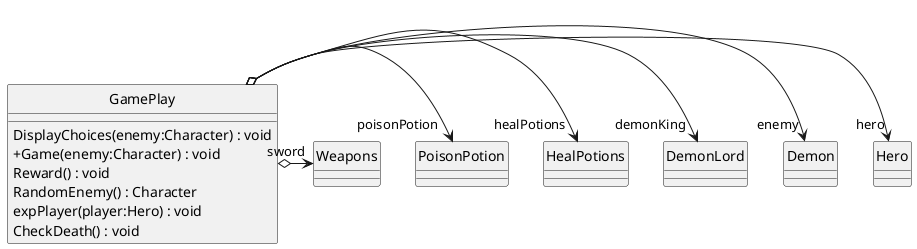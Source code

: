 @startuml Classdiagram
skinparam ClassAttributeIconSize 0
skinparam Monochrome true
hide circle

class GamePlay {
    DisplayChoices(enemy:Character) : void
    + Game(enemy:Character) : void
    Reward() : void
    RandomEnemy() : Character
    expPlayer(player:Hero) : void
    CheckDeath() : void
}
GamePlay o-> "hero" Hero
GamePlay o-> "enemy" Demon
GamePlay o-> "demonKing" DemonLord
GamePlay o-> "healPotions" HealPotions
GamePlay o-> "poisonPotion" PoisonPotion
GamePlay o-> "sword" Weapons
@enduml
